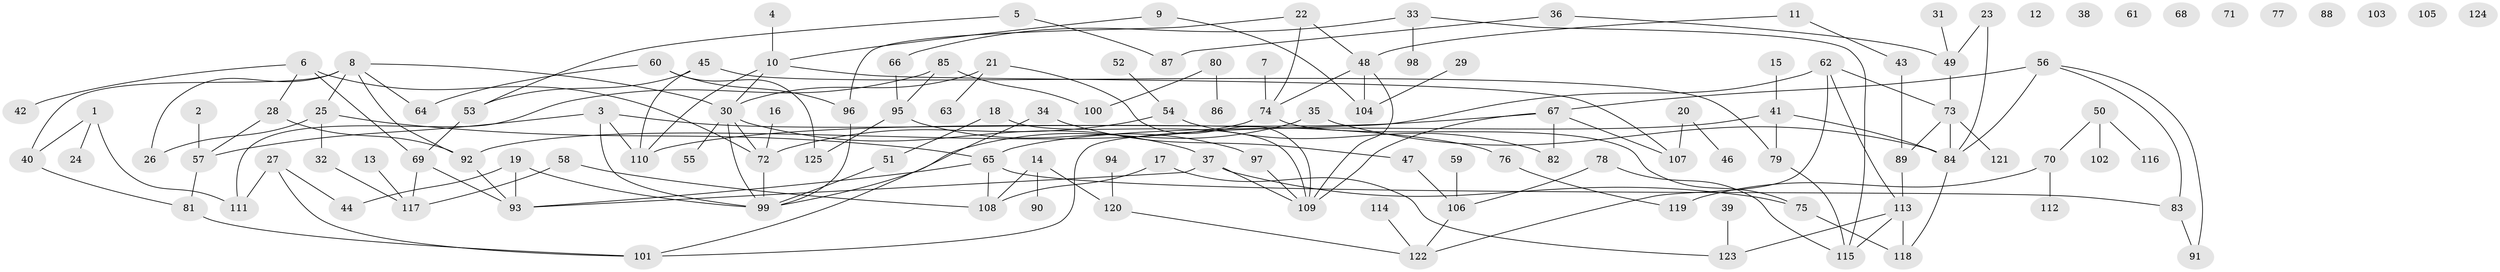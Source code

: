 // Generated by graph-tools (version 1.1) at 2025/33/03/09/25 02:33:48]
// undirected, 125 vertices, 160 edges
graph export_dot {
graph [start="1"]
  node [color=gray90,style=filled];
  1;
  2;
  3;
  4;
  5;
  6;
  7;
  8;
  9;
  10;
  11;
  12;
  13;
  14;
  15;
  16;
  17;
  18;
  19;
  20;
  21;
  22;
  23;
  24;
  25;
  26;
  27;
  28;
  29;
  30;
  31;
  32;
  33;
  34;
  35;
  36;
  37;
  38;
  39;
  40;
  41;
  42;
  43;
  44;
  45;
  46;
  47;
  48;
  49;
  50;
  51;
  52;
  53;
  54;
  55;
  56;
  57;
  58;
  59;
  60;
  61;
  62;
  63;
  64;
  65;
  66;
  67;
  68;
  69;
  70;
  71;
  72;
  73;
  74;
  75;
  76;
  77;
  78;
  79;
  80;
  81;
  82;
  83;
  84;
  85;
  86;
  87;
  88;
  89;
  90;
  91;
  92;
  93;
  94;
  95;
  96;
  97;
  98;
  99;
  100;
  101;
  102;
  103;
  104;
  105;
  106;
  107;
  108;
  109;
  110;
  111;
  112;
  113;
  114;
  115;
  116;
  117;
  118;
  119;
  120;
  121;
  122;
  123;
  124;
  125;
  1 -- 24;
  1 -- 40;
  1 -- 111;
  2 -- 57;
  3 -- 57;
  3 -- 76;
  3 -- 99;
  3 -- 110;
  4 -- 10;
  5 -- 53;
  5 -- 87;
  6 -- 28;
  6 -- 42;
  6 -- 69;
  6 -- 72;
  7 -- 74;
  8 -- 25;
  8 -- 26;
  8 -- 30;
  8 -- 40;
  8 -- 64;
  8 -- 92;
  9 -- 10;
  9 -- 104;
  10 -- 30;
  10 -- 107;
  10 -- 110;
  11 -- 43;
  11 -- 48;
  13 -- 117;
  14 -- 90;
  14 -- 108;
  14 -- 120;
  15 -- 41;
  16 -- 72;
  17 -- 108;
  17 -- 123;
  18 -- 51;
  18 -- 109;
  19 -- 44;
  19 -- 93;
  19 -- 99;
  20 -- 46;
  20 -- 107;
  21 -- 30;
  21 -- 63;
  21 -- 109;
  22 -- 48;
  22 -- 74;
  22 -- 96;
  23 -- 49;
  23 -- 84;
  25 -- 26;
  25 -- 32;
  25 -- 65;
  27 -- 44;
  27 -- 101;
  27 -- 111;
  28 -- 57;
  28 -- 92;
  29 -- 104;
  30 -- 37;
  30 -- 55;
  30 -- 72;
  30 -- 99;
  31 -- 49;
  32 -- 117;
  33 -- 66;
  33 -- 98;
  33 -- 115;
  34 -- 47;
  34 -- 101;
  35 -- 84;
  35 -- 99;
  36 -- 49;
  36 -- 87;
  37 -- 75;
  37 -- 93;
  37 -- 109;
  39 -- 123;
  40 -- 81;
  41 -- 65;
  41 -- 79;
  41 -- 84;
  43 -- 89;
  45 -- 53;
  45 -- 79;
  45 -- 110;
  47 -- 106;
  48 -- 74;
  48 -- 104;
  48 -- 109;
  49 -- 73;
  50 -- 70;
  50 -- 102;
  50 -- 116;
  51 -- 99;
  52 -- 54;
  53 -- 69;
  54 -- 72;
  54 -- 82;
  56 -- 67;
  56 -- 83;
  56 -- 84;
  56 -- 91;
  57 -- 81;
  58 -- 108;
  58 -- 117;
  59 -- 106;
  60 -- 64;
  60 -- 96;
  60 -- 125;
  62 -- 73;
  62 -- 101;
  62 -- 113;
  62 -- 122;
  65 -- 83;
  65 -- 93;
  65 -- 108;
  66 -- 95;
  67 -- 82;
  67 -- 107;
  67 -- 109;
  67 -- 110;
  69 -- 93;
  69 -- 117;
  70 -- 112;
  70 -- 119;
  72 -- 99;
  73 -- 84;
  73 -- 89;
  73 -- 121;
  74 -- 75;
  74 -- 92;
  75 -- 118;
  76 -- 119;
  78 -- 106;
  78 -- 115;
  79 -- 115;
  80 -- 86;
  80 -- 100;
  81 -- 101;
  83 -- 91;
  84 -- 118;
  85 -- 95;
  85 -- 100;
  85 -- 111;
  89 -- 113;
  92 -- 93;
  94 -- 120;
  95 -- 97;
  95 -- 125;
  96 -- 99;
  97 -- 109;
  106 -- 122;
  113 -- 115;
  113 -- 118;
  113 -- 123;
  114 -- 122;
  120 -- 122;
}
